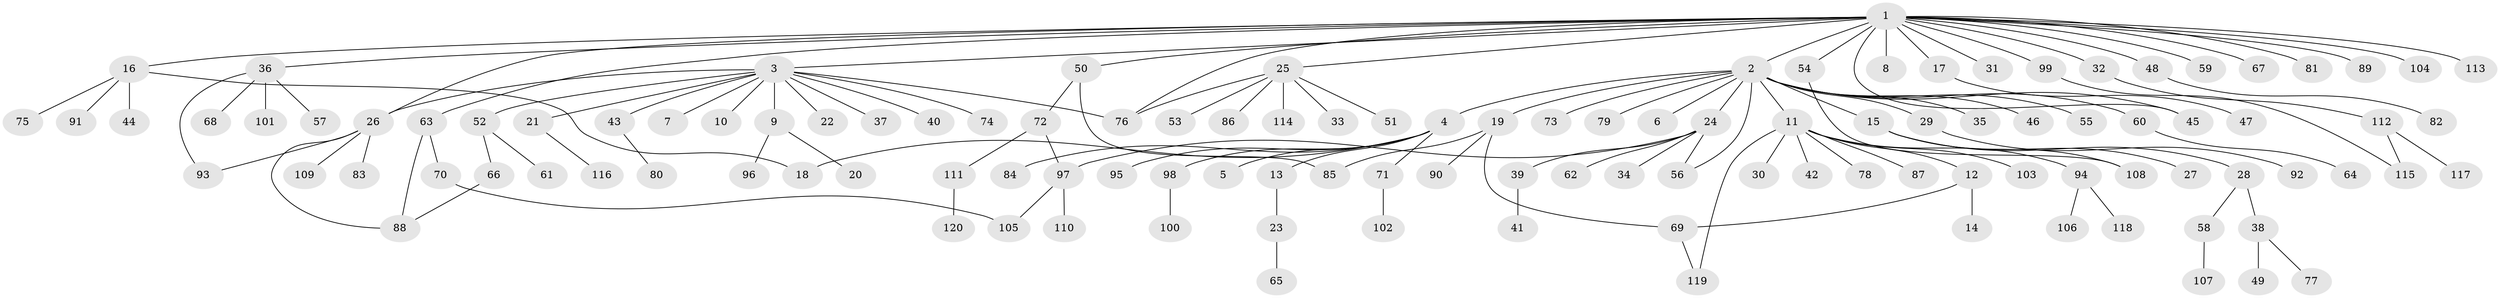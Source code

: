 // coarse degree distribution, {32: 0.010752688172043012, 15: 0.010752688172043012, 8: 0.021505376344086023, 1: 0.6344086021505376, 3: 0.0967741935483871, 4: 0.021505376344086023, 2: 0.15053763440860216, 5: 0.03225806451612903, 6: 0.021505376344086023}
// Generated by graph-tools (version 1.1) at 2025/23/03/03/25 07:23:51]
// undirected, 120 vertices, 135 edges
graph export_dot {
graph [start="1"]
  node [color=gray90,style=filled];
  1;
  2;
  3;
  4;
  5;
  6;
  7;
  8;
  9;
  10;
  11;
  12;
  13;
  14;
  15;
  16;
  17;
  18;
  19;
  20;
  21;
  22;
  23;
  24;
  25;
  26;
  27;
  28;
  29;
  30;
  31;
  32;
  33;
  34;
  35;
  36;
  37;
  38;
  39;
  40;
  41;
  42;
  43;
  44;
  45;
  46;
  47;
  48;
  49;
  50;
  51;
  52;
  53;
  54;
  55;
  56;
  57;
  58;
  59;
  60;
  61;
  62;
  63;
  64;
  65;
  66;
  67;
  68;
  69;
  70;
  71;
  72;
  73;
  74;
  75;
  76;
  77;
  78;
  79;
  80;
  81;
  82;
  83;
  84;
  85;
  86;
  87;
  88;
  89;
  90;
  91;
  92;
  93;
  94;
  95;
  96;
  97;
  98;
  99;
  100;
  101;
  102;
  103;
  104;
  105;
  106;
  107;
  108;
  109;
  110;
  111;
  112;
  113;
  114;
  115;
  116;
  117;
  118;
  119;
  120;
  1 -- 2;
  1 -- 3;
  1 -- 8;
  1 -- 16;
  1 -- 17;
  1 -- 25;
  1 -- 26;
  1 -- 31;
  1 -- 32;
  1 -- 36;
  1 -- 45;
  1 -- 48;
  1 -- 50;
  1 -- 54;
  1 -- 59;
  1 -- 63;
  1 -- 67;
  1 -- 76;
  1 -- 81;
  1 -- 89;
  1 -- 99;
  1 -- 104;
  1 -- 113;
  2 -- 4;
  2 -- 6;
  2 -- 11;
  2 -- 15;
  2 -- 19;
  2 -- 24;
  2 -- 29;
  2 -- 35;
  2 -- 45;
  2 -- 46;
  2 -- 55;
  2 -- 56;
  2 -- 60;
  2 -- 73;
  2 -- 79;
  3 -- 7;
  3 -- 9;
  3 -- 10;
  3 -- 21;
  3 -- 22;
  3 -- 26;
  3 -- 37;
  3 -- 40;
  3 -- 43;
  3 -- 52;
  3 -- 74;
  3 -- 76;
  4 -- 5;
  4 -- 13;
  4 -- 18;
  4 -- 71;
  4 -- 84;
  4 -- 95;
  4 -- 98;
  9 -- 20;
  9 -- 96;
  11 -- 12;
  11 -- 30;
  11 -- 42;
  11 -- 78;
  11 -- 87;
  11 -- 94;
  11 -- 103;
  11 -- 119;
  12 -- 14;
  12 -- 69;
  13 -- 23;
  15 -- 27;
  15 -- 28;
  15 -- 108;
  16 -- 18;
  16 -- 44;
  16 -- 75;
  16 -- 91;
  17 -- 47;
  19 -- 69;
  19 -- 85;
  19 -- 90;
  21 -- 116;
  23 -- 65;
  24 -- 34;
  24 -- 39;
  24 -- 56;
  24 -- 62;
  24 -- 97;
  25 -- 33;
  25 -- 51;
  25 -- 53;
  25 -- 76;
  25 -- 86;
  25 -- 114;
  26 -- 83;
  26 -- 88;
  26 -- 93;
  26 -- 109;
  28 -- 38;
  28 -- 58;
  29 -- 92;
  32 -- 112;
  36 -- 57;
  36 -- 68;
  36 -- 93;
  36 -- 101;
  38 -- 49;
  38 -- 77;
  39 -- 41;
  43 -- 80;
  48 -- 82;
  50 -- 72;
  50 -- 85;
  52 -- 61;
  52 -- 66;
  54 -- 108;
  58 -- 107;
  60 -- 64;
  63 -- 70;
  63 -- 88;
  66 -- 88;
  69 -- 119;
  70 -- 105;
  71 -- 102;
  72 -- 97;
  72 -- 111;
  94 -- 106;
  94 -- 118;
  97 -- 105;
  97 -- 110;
  98 -- 100;
  99 -- 115;
  111 -- 120;
  112 -- 115;
  112 -- 117;
}
